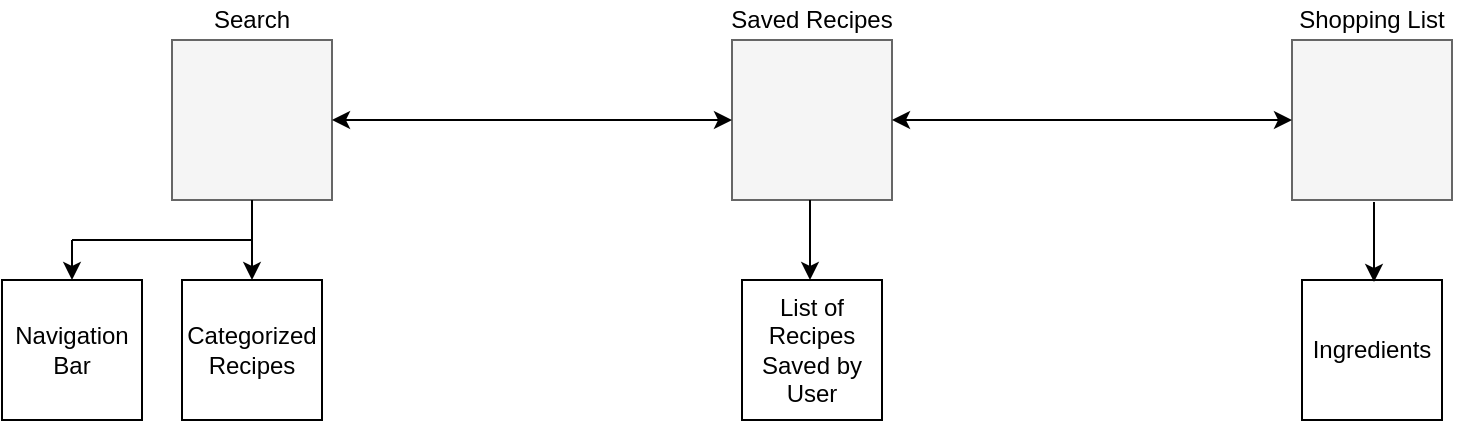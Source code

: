 <mxfile version="14.1.8" type="device"><diagram id="NVMWO2l8GYPSduWb_LmS" name="Page-1"><mxGraphModel dx="1106" dy="1003" grid="1" gridSize="10" guides="1" tooltips="1" connect="1" arrows="1" fold="1" page="1" pageScale="1" pageWidth="827" pageHeight="1169" math="0" shadow="0"><root><mxCell id="0"/><mxCell id="1" parent="0"/><mxCell id="-Sbx0H3kT6vNI9y-lJd3-2" value="" style="whiteSpace=wrap;html=1;aspect=fixed;fillColor=#f5f5f5;strokeColor=#666666;fontColor=#333333;" vertex="1" parent="1"><mxGeometry x="120" y="160" width="80" height="80" as="geometry"/></mxCell><mxCell id="-Sbx0H3kT6vNI9y-lJd3-3" value="" style="whiteSpace=wrap;html=1;aspect=fixed;fillColor=#f5f5f5;strokeColor=#666666;fontColor=#333333;" vertex="1" parent="1"><mxGeometry x="680" y="160" width="80" height="80" as="geometry"/></mxCell><mxCell id="-Sbx0H3kT6vNI9y-lJd3-4" value="" style="whiteSpace=wrap;html=1;aspect=fixed;fillColor=#f5f5f5;strokeColor=#666666;fontColor=#333333;" vertex="1" parent="1"><mxGeometry x="400" y="160" width="80" height="80" as="geometry"/></mxCell><mxCell id="-Sbx0H3kT6vNI9y-lJd3-5" value="" style="endArrow=classic;html=1;exitX=0.5;exitY=1;exitDx=0;exitDy=0;entryX=0.5;entryY=0;entryDx=0;entryDy=0;" edge="1" parent="1" source="-Sbx0H3kT6vNI9y-lJd3-2" target="-Sbx0H3kT6vNI9y-lJd3-9"><mxGeometry width="50" height="50" relative="1" as="geometry"><mxPoint x="250" y="320" as="sourcePoint"/><mxPoint x="220" y="280" as="targetPoint"/></mxGeometry></mxCell><mxCell id="-Sbx0H3kT6vNI9y-lJd3-6" value="Search" style="text;html=1;strokeColor=none;fillColor=none;align=center;verticalAlign=middle;whiteSpace=wrap;rounded=0;" vertex="1" parent="1"><mxGeometry x="120" y="140" width="80" height="20" as="geometry"/></mxCell><mxCell id="-Sbx0H3kT6vNI9y-lJd3-7" value="Saved Recipes" style="text;html=1;strokeColor=none;fillColor=none;align=center;verticalAlign=middle;whiteSpace=wrap;rounded=0;" vertex="1" parent="1"><mxGeometry x="390" y="140" width="100" height="20" as="geometry"/></mxCell><mxCell id="-Sbx0H3kT6vNI9y-lJd3-8" value="Shopping List" style="text;html=1;strokeColor=none;fillColor=none;align=center;verticalAlign=middle;whiteSpace=wrap;rounded=0;" vertex="1" parent="1"><mxGeometry x="670" y="140" width="100" height="20" as="geometry"/></mxCell><mxCell id="-Sbx0H3kT6vNI9y-lJd3-9" value="Categorized Recipes" style="whiteSpace=wrap;html=1;aspect=fixed;" vertex="1" parent="1"><mxGeometry x="125" y="280" width="70" height="70" as="geometry"/></mxCell><mxCell id="-Sbx0H3kT6vNI9y-lJd3-10" value="" style="endArrow=none;html=1;" edge="1" parent="1"><mxGeometry width="50" height="50" relative="1" as="geometry"><mxPoint x="70" y="260" as="sourcePoint"/><mxPoint x="160" y="260" as="targetPoint"/></mxGeometry></mxCell><mxCell id="-Sbx0H3kT6vNI9y-lJd3-11" value="" style="endArrow=classic;html=1;entryX=0.5;entryY=0;entryDx=0;entryDy=0;" edge="1" parent="1" target="-Sbx0H3kT6vNI9y-lJd3-13"><mxGeometry width="50" height="50" relative="1" as="geometry"><mxPoint x="70" y="260" as="sourcePoint"/><mxPoint x="10" y="300" as="targetPoint"/></mxGeometry></mxCell><mxCell id="-Sbx0H3kT6vNI9y-lJd3-13" value="Navigation Bar" style="whiteSpace=wrap;html=1;aspect=fixed;" vertex="1" parent="1"><mxGeometry x="35" y="280" width="70" height="70" as="geometry"/></mxCell><mxCell id="-Sbx0H3kT6vNI9y-lJd3-15" value="List of Recipes Saved by User" style="whiteSpace=wrap;html=1;aspect=fixed;" vertex="1" parent="1"><mxGeometry x="405" y="280" width="70" height="70" as="geometry"/></mxCell><mxCell id="-Sbx0H3kT6vNI9y-lJd3-16" value="" style="endArrow=classic;html=1;exitX=0.5;exitY=1;exitDx=0;exitDy=0;entryX=0.5;entryY=0;entryDx=0;entryDy=0;" edge="1" parent="1"><mxGeometry width="50" height="50" relative="1" as="geometry"><mxPoint x="439" y="240" as="sourcePoint"/><mxPoint x="439" y="280" as="targetPoint"/></mxGeometry></mxCell><mxCell id="-Sbx0H3kT6vNI9y-lJd3-17" value="Ingredients" style="whiteSpace=wrap;html=1;aspect=fixed;" vertex="1" parent="1"><mxGeometry x="685" y="280" width="70" height="70" as="geometry"/></mxCell><mxCell id="-Sbx0H3kT6vNI9y-lJd3-18" value="" style="endArrow=classic;html=1;exitX=0.5;exitY=1;exitDx=0;exitDy=0;entryX=0.5;entryY=0;entryDx=0;entryDy=0;" edge="1" parent="1"><mxGeometry width="50" height="50" relative="1" as="geometry"><mxPoint x="721" y="241" as="sourcePoint"/><mxPoint x="721" y="281" as="targetPoint"/></mxGeometry></mxCell><mxCell id="-Sbx0H3kT6vNI9y-lJd3-19" value="" style="endArrow=classic;startArrow=classic;html=1;exitX=1;exitY=0.5;exitDx=0;exitDy=0;entryX=0;entryY=0.5;entryDx=0;entryDy=0;" edge="1" parent="1" source="-Sbx0H3kT6vNI9y-lJd3-2" target="-Sbx0H3kT6vNI9y-lJd3-4"><mxGeometry width="50" height="50" relative="1" as="geometry"><mxPoint x="290" y="230" as="sourcePoint"/><mxPoint x="340" y="180" as="targetPoint"/></mxGeometry></mxCell><mxCell id="-Sbx0H3kT6vNI9y-lJd3-20" value="" style="endArrow=classic;startArrow=classic;html=1;exitX=1;exitY=0.5;exitDx=0;exitDy=0;" edge="1" parent="1" source="-Sbx0H3kT6vNI9y-lJd3-4" target="-Sbx0H3kT6vNI9y-lJd3-3"><mxGeometry width="50" height="50" relative="1" as="geometry"><mxPoint x="210" y="210" as="sourcePoint"/><mxPoint x="410" y="210" as="targetPoint"/></mxGeometry></mxCell></root></mxGraphModel></diagram></mxfile>